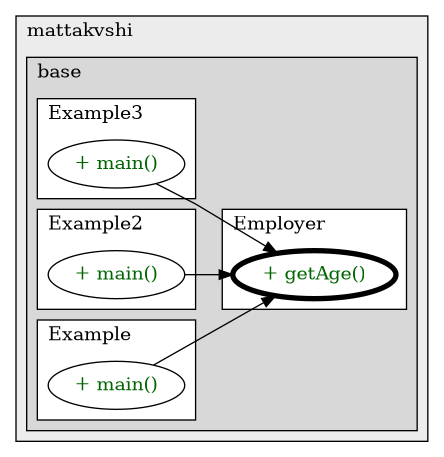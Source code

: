 @startuml

/' diagram meta data start
config=CallConfiguration;
{
  "rootMethod": "ru.mattakvshi.base.jcollection.employer.Employer#getAge()",
  "projectClassification": {
    "searchMode": "OpenProject", // OpenProject, AllProjects
    "includedProjects": "",
    "pathEndKeywords": "*.impl",
    "isClientPath": "",
    "isClientName": "",
    "isTestPath": "",
    "isTestName": "",
    "isMappingPath": "",
    "isMappingName": "",
    "isDataAccessPath": "",
    "isDataAccessName": "",
    "isDataStructurePath": "",
    "isDataStructureName": "",
    "isInterfaceStructuresPath": "",
    "isInterfaceStructuresName": "",
    "isEntryPointPath": "",
    "isEntryPointName": "",
    "treatFinalFieldsAsMandatory": false
  },
  "graphRestriction": {
    "classPackageExcludeFilter": "",
    "classPackageIncludeFilter": "",
    "classNameExcludeFilter": "",
    "classNameIncludeFilter": "",
    "methodNameExcludeFilter": "",
    "methodNameIncludeFilter": "",
    "removeByInheritance": "", // inheritance/annotation based filtering is done in a second step
    "removeByAnnotation": "",
    "removeByClassPackage": "", // cleanup the graph after inheritance/annotation based filtering is done
    "removeByClassName": "",
    "cutMappings": false,
    "cutEnum": true,
    "cutTests": true,
    "cutClient": true,
    "cutDataAccess": true,
    "cutInterfaceStructures": true,
    "cutDataStructures": true,
    "cutGetterAndSetter": true,
    "cutConstructors": true
  },
  "graphTraversal": {
    "forwardDepth": 3,
    "backwardDepth": 3,
    "classPackageExcludeFilter": "",
    "classPackageIncludeFilter": "",
    "classNameExcludeFilter": "",
    "classNameIncludeFilter": "",
    "methodNameExcludeFilter": "",
    "methodNameIncludeFilter": "",
    "hideMappings": false,
    "hideDataStructures": false,
    "hidePrivateMethods": true,
    "hideInterfaceCalls": true, // indirection: implementation -> interface (is hidden) -> implementation
    "onlyShowApplicationEntryPoints": false, // root node is included
    "useMethodCallsForStructureDiagram": "ForwardOnly" // ForwardOnly, BothDirections, No
  },
  "details": {
    "aggregation": "GroupByClass", // ByClass, GroupByClass, None
    "showMethodParametersTypes": false,
    "showMethodParametersNames": false,
    "showMethodReturnType": false,
    "showPackageLevels": 2,
    "showCallOrder": false,
    "edgeMode": "MethodsOnly", // TypesOnly, MethodsOnly, TypesAndMethods, MethodsAndDirectTypeUsage
    "showDetailedClassStructure": false
  },
  "rootClass": "ru.mattakvshi.base.jcollection.employer.Employer",
  "extensionCallbackMethod": "" // qualified.class.name#methodName - signature: public static String method(String)
}
diagram meta data end '/



digraph g {
    rankdir="LR"
    splines=polyline
    

'nodes 
subgraph cluster_416305220 { 
   	label=mattakvshi
	labeljust=l
	fillcolor="#ececec"
	style=filled
   
   subgraph cluster_566953411 { 
   	label=base
	labeljust=l
	fillcolor="#d8d8d8"
	style=filled
   
   subgraph cluster_2132860046 { 
   	label=Employer
	labeljust=l
	fillcolor=white
	style=filled
   
   Employer1333883017XXXgetAge0[
	label="+ getAge()"
	style=filled
	fillcolor=white
	tooltip="Employer

null"
	penwidth=4
	fontcolor=darkgreen
];
} 

subgraph cluster_525129499 { 
   	label=Example3
	labeljust=l
	fillcolor=white
	style=filled
   
   Example3453251506XXXmain1859653459[
	label="+ main()"
	style=filled
	fillcolor=white
	tooltip="Example3

null"
	fontcolor=darkgreen
];
} 

subgraph cluster_525129500 { 
   	label=Example2
	labeljust=l
	fillcolor=white
	style=filled
   
   Example2453251506XXXmain1859653459[
	label="+ main()"
	style=filled
	fillcolor=white
	tooltip="Example2

null"
	fontcolor=darkgreen
];
} 

subgraph cluster_952891662 { 
   	label=Example
	labeljust=l
	fillcolor=white
	style=filled
   
   Example453251506XXXmain1859653459[
	label="+ main()"
	style=filled
	fillcolor=white
	tooltip="Example

null"
	fontcolor=darkgreen
];
} 
} 
} 

'edges    
Example2453251506XXXmain1859653459 -> Employer1333883017XXXgetAge0;
Example3453251506XXXmain1859653459 -> Employer1333883017XXXgetAge0;
Example453251506XXXmain1859653459 -> Employer1333883017XXXgetAge0;
    
}
@enduml